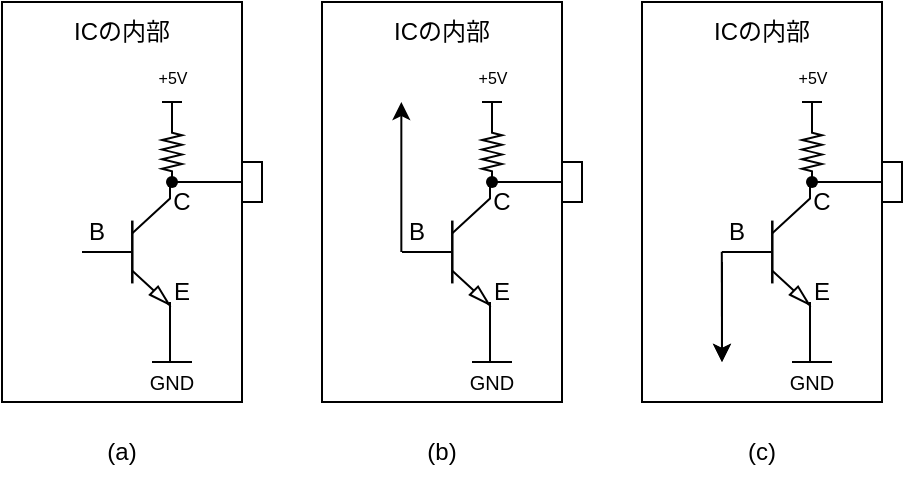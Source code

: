 <mxfile version="24.8.0">
  <diagram name="ページ1" id="ITeD_45nTbWtRgC6Gwec">
    <mxGraphModel dx="600" dy="323" grid="1" gridSize="10" guides="1" tooltips="1" connect="1" arrows="1" fold="1" page="1" pageScale="1" pageWidth="827" pageHeight="1169" math="0" shadow="0">
      <root>
        <mxCell id="0" />
        <mxCell id="1" parent="0" />
        <mxCell id="NLgJp8nWloe0aNjy3LlE-38" value="" style="group" vertex="1" connectable="0" parent="1">
          <mxGeometry x="160" y="120" width="130" height="200" as="geometry" />
        </mxCell>
        <mxCell id="NLgJp8nWloe0aNjy3LlE-1" value="" style="rounded=0;whiteSpace=wrap;html=1;" vertex="1" parent="NLgJp8nWloe0aNjy3LlE-38">
          <mxGeometry width="120" height="200" as="geometry" />
        </mxCell>
        <mxCell id="NLgJp8nWloe0aNjy3LlE-4" value="ICの内部" style="text;html=1;align=center;verticalAlign=middle;whiteSpace=wrap;rounded=0;" vertex="1" parent="NLgJp8nWloe0aNjy3LlE-38">
          <mxGeometry x="30" width="60" height="30" as="geometry" />
        </mxCell>
        <mxCell id="NLgJp8nWloe0aNjy3LlE-11" value="" style="pointerEvents=1;verticalLabelPosition=bottom;shadow=0;dashed=0;align=center;html=1;verticalAlign=top;shape=mxgraph.electrical.resistors.resistor_2;rotation=90;" vertex="1" parent="NLgJp8nWloe0aNjy3LlE-38">
          <mxGeometry x="70" y="70" width="30" height="10" as="geometry" />
        </mxCell>
        <mxCell id="NLgJp8nWloe0aNjy3LlE-13" value="" style="shape=waypoint;sketch=0;fillStyle=solid;size=6;pointerEvents=1;points=[];fillColor=none;resizable=0;rotatable=0;perimeter=centerPerimeter;snapToPoint=1;" vertex="1" parent="NLgJp8nWloe0aNjy3LlE-38">
          <mxGeometry x="75" y="80" width="20" height="20" as="geometry" />
        </mxCell>
        <mxCell id="NLgJp8nWloe0aNjy3LlE-15" value="" style="endArrow=none;html=1;rounded=0;exitX=0.412;exitY=0.655;exitDx=0;exitDy=0;exitPerimeter=0;" edge="1" parent="NLgJp8nWloe0aNjy3LlE-38" source="NLgJp8nWloe0aNjy3LlE-13">
          <mxGeometry width="50" height="50" relative="1" as="geometry">
            <mxPoint x="50" y="100" as="sourcePoint" />
            <mxPoint x="120" y="90" as="targetPoint" />
          </mxGeometry>
        </mxCell>
        <mxCell id="NLgJp8nWloe0aNjy3LlE-16" value="" style="verticalLabelPosition=bottom;shadow=0;dashed=0;align=center;html=1;verticalAlign=top;shape=mxgraph.electrical.transistors.npn_transistor_5;" vertex="1" parent="NLgJp8nWloe0aNjy3LlE-38">
          <mxGeometry x="40" y="90" width="44" height="70" as="geometry" />
        </mxCell>
        <mxCell id="NLgJp8nWloe0aNjy3LlE-17" value="B" style="text;html=1;align=center;verticalAlign=middle;whiteSpace=wrap;rounded=0;" vertex="1" parent="NLgJp8nWloe0aNjy3LlE-38">
          <mxGeometry x="40" y="100" width="15" height="30" as="geometry" />
        </mxCell>
        <mxCell id="NLgJp8nWloe0aNjy3LlE-18" value="" style="endArrow=none;html=1;rounded=0;" edge="1" parent="NLgJp8nWloe0aNjy3LlE-38">
          <mxGeometry width="50" height="50" relative="1" as="geometry">
            <mxPoint x="84" y="180" as="sourcePoint" />
            <mxPoint x="84" y="160" as="targetPoint" />
            <Array as="points">
              <mxPoint x="84" y="150" />
            </Array>
          </mxGeometry>
        </mxCell>
        <mxCell id="NLgJp8nWloe0aNjy3LlE-19" value="" style="endArrow=none;html=1;rounded=0;" edge="1" parent="NLgJp8nWloe0aNjy3LlE-38">
          <mxGeometry width="50" height="50" relative="1" as="geometry">
            <mxPoint x="95" y="180" as="sourcePoint" />
            <mxPoint x="75" y="180" as="targetPoint" />
          </mxGeometry>
        </mxCell>
        <mxCell id="NLgJp8nWloe0aNjy3LlE-21" value="&lt;span style=&quot;font-size: 8px;&quot;&gt;+5V&lt;/span&gt;" style="verticalLabelPosition=top;verticalAlign=bottom;shape=mxgraph.electrical.signal_sources.vdd;shadow=0;dashed=0;align=center;strokeWidth=1;fontSize=24;html=1;flipV=1;" vertex="1" parent="NLgJp8nWloe0aNjy3LlE-38">
          <mxGeometry x="80" y="50" width="10" height="10" as="geometry" />
        </mxCell>
        <mxCell id="NLgJp8nWloe0aNjy3LlE-23" value="&lt;div style=&quot;&quot;&gt;&lt;span style=&quot;font-size: 10px;&quot;&gt;GND&lt;/span&gt;&lt;/div&gt;" style="text;html=1;align=center;verticalAlign=middle;whiteSpace=wrap;rounded=0;" vertex="1" parent="NLgJp8nWloe0aNjy3LlE-38">
          <mxGeometry x="70" y="190" width="30" as="geometry" />
        </mxCell>
        <mxCell id="NLgJp8nWloe0aNjy3LlE-27" value="" style="rounded=0;whiteSpace=wrap;html=1;" vertex="1" parent="NLgJp8nWloe0aNjy3LlE-38">
          <mxGeometry x="120" y="80" width="10" height="20" as="geometry" />
        </mxCell>
        <mxCell id="NLgJp8nWloe0aNjy3LlE-28" value="C" style="text;html=1;align=center;verticalAlign=middle;whiteSpace=wrap;rounded=0;" vertex="1" parent="NLgJp8nWloe0aNjy3LlE-38">
          <mxGeometry x="75" y="92.5" width="30" height="15" as="geometry" />
        </mxCell>
        <mxCell id="NLgJp8nWloe0aNjy3LlE-29" value="E" style="text;html=1;align=center;verticalAlign=middle;whiteSpace=wrap;rounded=0;" vertex="1" parent="NLgJp8nWloe0aNjy3LlE-38">
          <mxGeometry x="60" y="130" width="60" height="30" as="geometry" />
        </mxCell>
        <mxCell id="NLgJp8nWloe0aNjy3LlE-39" value="" style="group" vertex="1" connectable="0" parent="1">
          <mxGeometry x="320" y="120" width="130" height="200" as="geometry" />
        </mxCell>
        <mxCell id="NLgJp8nWloe0aNjy3LlE-40" value="" style="rounded=0;whiteSpace=wrap;html=1;" vertex="1" parent="NLgJp8nWloe0aNjy3LlE-39">
          <mxGeometry width="120" height="200" as="geometry" />
        </mxCell>
        <mxCell id="NLgJp8nWloe0aNjy3LlE-41" value="ICの内部" style="text;html=1;align=center;verticalAlign=middle;whiteSpace=wrap;rounded=0;" vertex="1" parent="NLgJp8nWloe0aNjy3LlE-39">
          <mxGeometry x="30" width="60" height="30" as="geometry" />
        </mxCell>
        <mxCell id="NLgJp8nWloe0aNjy3LlE-42" value="" style="pointerEvents=1;verticalLabelPosition=bottom;shadow=0;dashed=0;align=center;html=1;verticalAlign=top;shape=mxgraph.electrical.resistors.resistor_2;rotation=90;" vertex="1" parent="NLgJp8nWloe0aNjy3LlE-39">
          <mxGeometry x="70" y="70" width="30" height="10" as="geometry" />
        </mxCell>
        <mxCell id="NLgJp8nWloe0aNjy3LlE-43" value="" style="shape=waypoint;sketch=0;fillStyle=solid;size=6;pointerEvents=1;points=[];fillColor=none;resizable=0;rotatable=0;perimeter=centerPerimeter;snapToPoint=1;" vertex="1" parent="NLgJp8nWloe0aNjy3LlE-39">
          <mxGeometry x="75" y="80" width="20" height="20" as="geometry" />
        </mxCell>
        <mxCell id="NLgJp8nWloe0aNjy3LlE-44" value="" style="endArrow=none;html=1;rounded=0;exitX=0.412;exitY=0.655;exitDx=0;exitDy=0;exitPerimeter=0;" edge="1" parent="NLgJp8nWloe0aNjy3LlE-39" source="NLgJp8nWloe0aNjy3LlE-43">
          <mxGeometry width="50" height="50" relative="1" as="geometry">
            <mxPoint x="50" y="100" as="sourcePoint" />
            <mxPoint x="120" y="90" as="targetPoint" />
          </mxGeometry>
        </mxCell>
        <mxCell id="NLgJp8nWloe0aNjy3LlE-45" value="" style="verticalLabelPosition=bottom;shadow=0;dashed=0;align=center;html=1;verticalAlign=top;shape=mxgraph.electrical.transistors.npn_transistor_5;" vertex="1" parent="NLgJp8nWloe0aNjy3LlE-39">
          <mxGeometry x="40" y="90" width="44" height="70" as="geometry" />
        </mxCell>
        <mxCell id="NLgJp8nWloe0aNjy3LlE-46" value="B" style="text;html=1;align=center;verticalAlign=middle;whiteSpace=wrap;rounded=0;" vertex="1" parent="NLgJp8nWloe0aNjy3LlE-39">
          <mxGeometry x="40" y="100" width="15" height="30" as="geometry" />
        </mxCell>
        <mxCell id="NLgJp8nWloe0aNjy3LlE-47" value="" style="endArrow=none;html=1;rounded=0;" edge="1" parent="NLgJp8nWloe0aNjy3LlE-39">
          <mxGeometry width="50" height="50" relative="1" as="geometry">
            <mxPoint x="84" y="180" as="sourcePoint" />
            <mxPoint x="84" y="160" as="targetPoint" />
            <Array as="points">
              <mxPoint x="84" y="150" />
            </Array>
          </mxGeometry>
        </mxCell>
        <mxCell id="NLgJp8nWloe0aNjy3LlE-48" value="" style="endArrow=none;html=1;rounded=0;" edge="1" parent="NLgJp8nWloe0aNjy3LlE-39">
          <mxGeometry width="50" height="50" relative="1" as="geometry">
            <mxPoint x="95" y="180" as="sourcePoint" />
            <mxPoint x="75" y="180" as="targetPoint" />
          </mxGeometry>
        </mxCell>
        <mxCell id="NLgJp8nWloe0aNjy3LlE-49" value="&lt;span style=&quot;font-size: 8px;&quot;&gt;+5V&lt;/span&gt;" style="verticalLabelPosition=top;verticalAlign=bottom;shape=mxgraph.electrical.signal_sources.vdd;shadow=0;dashed=0;align=center;strokeWidth=1;fontSize=24;html=1;flipV=1;" vertex="1" parent="NLgJp8nWloe0aNjy3LlE-39">
          <mxGeometry x="80" y="50" width="10" height="10" as="geometry" />
        </mxCell>
        <mxCell id="NLgJp8nWloe0aNjy3LlE-50" value="&lt;div style=&quot;&quot;&gt;&lt;span style=&quot;font-size: 10px;&quot;&gt;GND&lt;/span&gt;&lt;/div&gt;" style="text;html=1;align=center;verticalAlign=middle;whiteSpace=wrap;rounded=0;" vertex="1" parent="NLgJp8nWloe0aNjy3LlE-39">
          <mxGeometry x="70" y="190" width="30" as="geometry" />
        </mxCell>
        <mxCell id="NLgJp8nWloe0aNjy3LlE-51" value="" style="rounded=0;whiteSpace=wrap;html=1;" vertex="1" parent="NLgJp8nWloe0aNjy3LlE-39">
          <mxGeometry x="120" y="80" width="10" height="20" as="geometry" />
        </mxCell>
        <mxCell id="NLgJp8nWloe0aNjy3LlE-52" value="C" style="text;html=1;align=center;verticalAlign=middle;whiteSpace=wrap;rounded=0;" vertex="1" parent="NLgJp8nWloe0aNjy3LlE-39">
          <mxGeometry x="75" y="92.5" width="30" height="15" as="geometry" />
        </mxCell>
        <mxCell id="NLgJp8nWloe0aNjy3LlE-53" value="E" style="text;html=1;align=center;verticalAlign=middle;whiteSpace=wrap;rounded=0;" vertex="1" parent="NLgJp8nWloe0aNjy3LlE-39">
          <mxGeometry x="60" y="130" width="60" height="30" as="geometry" />
        </mxCell>
        <mxCell id="NLgJp8nWloe0aNjy3LlE-71" value="" style="endArrow=classic;html=1;rounded=0;" edge="1" parent="NLgJp8nWloe0aNjy3LlE-39">
          <mxGeometry width="50" height="50" relative="1" as="geometry">
            <mxPoint x="39.67" y="125" as="sourcePoint" />
            <mxPoint x="39.67" y="50" as="targetPoint" />
          </mxGeometry>
        </mxCell>
        <mxCell id="NLgJp8nWloe0aNjy3LlE-54" value="" style="group" vertex="1" connectable="0" parent="1">
          <mxGeometry x="480" y="120" width="130" height="200" as="geometry" />
        </mxCell>
        <mxCell id="NLgJp8nWloe0aNjy3LlE-55" value="" style="rounded=0;whiteSpace=wrap;html=1;" vertex="1" parent="NLgJp8nWloe0aNjy3LlE-54">
          <mxGeometry width="120" height="200" as="geometry" />
        </mxCell>
        <mxCell id="NLgJp8nWloe0aNjy3LlE-56" value="ICの内部" style="text;html=1;align=center;verticalAlign=middle;whiteSpace=wrap;rounded=0;" vertex="1" parent="NLgJp8nWloe0aNjy3LlE-54">
          <mxGeometry x="30" width="60" height="30" as="geometry" />
        </mxCell>
        <mxCell id="NLgJp8nWloe0aNjy3LlE-57" value="" style="pointerEvents=1;verticalLabelPosition=bottom;shadow=0;dashed=0;align=center;html=1;verticalAlign=top;shape=mxgraph.electrical.resistors.resistor_2;rotation=90;" vertex="1" parent="NLgJp8nWloe0aNjy3LlE-54">
          <mxGeometry x="70" y="70" width="30" height="10" as="geometry" />
        </mxCell>
        <mxCell id="NLgJp8nWloe0aNjy3LlE-58" value="" style="shape=waypoint;sketch=0;fillStyle=solid;size=6;pointerEvents=1;points=[];fillColor=none;resizable=0;rotatable=0;perimeter=centerPerimeter;snapToPoint=1;" vertex="1" parent="NLgJp8nWloe0aNjy3LlE-54">
          <mxGeometry x="75" y="80" width="20" height="20" as="geometry" />
        </mxCell>
        <mxCell id="NLgJp8nWloe0aNjy3LlE-59" value="" style="endArrow=none;html=1;rounded=0;exitX=0.412;exitY=0.655;exitDx=0;exitDy=0;exitPerimeter=0;" edge="1" parent="NLgJp8nWloe0aNjy3LlE-54" source="NLgJp8nWloe0aNjy3LlE-58">
          <mxGeometry width="50" height="50" relative="1" as="geometry">
            <mxPoint x="50" y="100" as="sourcePoint" />
            <mxPoint x="120" y="90" as="targetPoint" />
          </mxGeometry>
        </mxCell>
        <mxCell id="NLgJp8nWloe0aNjy3LlE-60" value="" style="verticalLabelPosition=bottom;shadow=0;dashed=0;align=center;html=1;verticalAlign=top;shape=mxgraph.electrical.transistors.npn_transistor_5;" vertex="1" parent="NLgJp8nWloe0aNjy3LlE-54">
          <mxGeometry x="40" y="90" width="44" height="70" as="geometry" />
        </mxCell>
        <mxCell id="NLgJp8nWloe0aNjy3LlE-61" value="B" style="text;html=1;align=center;verticalAlign=middle;whiteSpace=wrap;rounded=0;" vertex="1" parent="NLgJp8nWloe0aNjy3LlE-54">
          <mxGeometry x="40" y="100" width="15" height="30" as="geometry" />
        </mxCell>
        <mxCell id="NLgJp8nWloe0aNjy3LlE-62" value="" style="endArrow=none;html=1;rounded=0;" edge="1" parent="NLgJp8nWloe0aNjy3LlE-54">
          <mxGeometry width="50" height="50" relative="1" as="geometry">
            <mxPoint x="84" y="180" as="sourcePoint" />
            <mxPoint x="84" y="160" as="targetPoint" />
            <Array as="points">
              <mxPoint x="84" y="150" />
            </Array>
          </mxGeometry>
        </mxCell>
        <mxCell id="NLgJp8nWloe0aNjy3LlE-63" value="" style="endArrow=none;html=1;rounded=0;" edge="1" parent="NLgJp8nWloe0aNjy3LlE-54">
          <mxGeometry width="50" height="50" relative="1" as="geometry">
            <mxPoint x="95" y="180" as="sourcePoint" />
            <mxPoint x="75" y="180" as="targetPoint" />
          </mxGeometry>
        </mxCell>
        <mxCell id="NLgJp8nWloe0aNjy3LlE-64" value="&lt;span style=&quot;font-size: 8px;&quot;&gt;+5V&lt;/span&gt;" style="verticalLabelPosition=top;verticalAlign=bottom;shape=mxgraph.electrical.signal_sources.vdd;shadow=0;dashed=0;align=center;strokeWidth=1;fontSize=24;html=1;flipV=1;" vertex="1" parent="NLgJp8nWloe0aNjy3LlE-54">
          <mxGeometry x="80" y="50" width="10" height="10" as="geometry" />
        </mxCell>
        <mxCell id="NLgJp8nWloe0aNjy3LlE-65" value="&lt;div style=&quot;&quot;&gt;&lt;span style=&quot;font-size: 10px;&quot;&gt;GND&lt;/span&gt;&lt;/div&gt;" style="text;html=1;align=center;verticalAlign=middle;whiteSpace=wrap;rounded=0;" vertex="1" parent="NLgJp8nWloe0aNjy3LlE-54">
          <mxGeometry x="70" y="190" width="30" as="geometry" />
        </mxCell>
        <mxCell id="NLgJp8nWloe0aNjy3LlE-66" value="" style="rounded=0;whiteSpace=wrap;html=1;" vertex="1" parent="NLgJp8nWloe0aNjy3LlE-54">
          <mxGeometry x="120" y="80" width="10" height="20" as="geometry" />
        </mxCell>
        <mxCell id="NLgJp8nWloe0aNjy3LlE-67" value="C" style="text;html=1;align=center;verticalAlign=middle;whiteSpace=wrap;rounded=0;" vertex="1" parent="NLgJp8nWloe0aNjy3LlE-54">
          <mxGeometry x="75" y="92.5" width="30" height="15" as="geometry" />
        </mxCell>
        <mxCell id="NLgJp8nWloe0aNjy3LlE-68" value="E" style="text;html=1;align=center;verticalAlign=middle;whiteSpace=wrap;rounded=0;" vertex="1" parent="NLgJp8nWloe0aNjy3LlE-54">
          <mxGeometry x="60" y="130" width="60" height="30" as="geometry" />
        </mxCell>
        <mxCell id="NLgJp8nWloe0aNjy3LlE-73" value="" style="endArrow=classic;html=1;rounded=0;" edge="1" parent="NLgJp8nWloe0aNjy3LlE-54">
          <mxGeometry width="50" height="50" relative="1" as="geometry">
            <mxPoint x="40" y="130" as="sourcePoint" />
            <mxPoint x="40" y="180" as="targetPoint" />
          </mxGeometry>
        </mxCell>
        <mxCell id="NLgJp8nWloe0aNjy3LlE-76" value="" style="endArrow=classic;html=1;rounded=0;exitX=-0.007;exitY=0.831;exitDx=0;exitDy=0;exitPerimeter=0;" edge="1" parent="NLgJp8nWloe0aNjy3LlE-54" source="NLgJp8nWloe0aNjy3LlE-61">
          <mxGeometry width="50" height="50" relative="1" as="geometry">
            <mxPoint x="40" y="130" as="sourcePoint" />
            <mxPoint x="40" y="180" as="targetPoint" />
          </mxGeometry>
        </mxCell>
        <mxCell id="NLgJp8nWloe0aNjy3LlE-77" value="(a)" style="text;html=1;align=center;verticalAlign=middle;whiteSpace=wrap;rounded=0;" vertex="1" parent="1">
          <mxGeometry x="190" y="330" width="60" height="30" as="geometry" />
        </mxCell>
        <mxCell id="NLgJp8nWloe0aNjy3LlE-78" value="(b)" style="text;html=1;align=center;verticalAlign=middle;whiteSpace=wrap;rounded=0;" vertex="1" parent="1">
          <mxGeometry x="350" y="330" width="60" height="30" as="geometry" />
        </mxCell>
        <mxCell id="NLgJp8nWloe0aNjy3LlE-79" value="(c)" style="text;html=1;align=center;verticalAlign=middle;whiteSpace=wrap;rounded=0;" vertex="1" parent="1">
          <mxGeometry x="510" y="330" width="60" height="30" as="geometry" />
        </mxCell>
      </root>
    </mxGraphModel>
  </diagram>
</mxfile>
